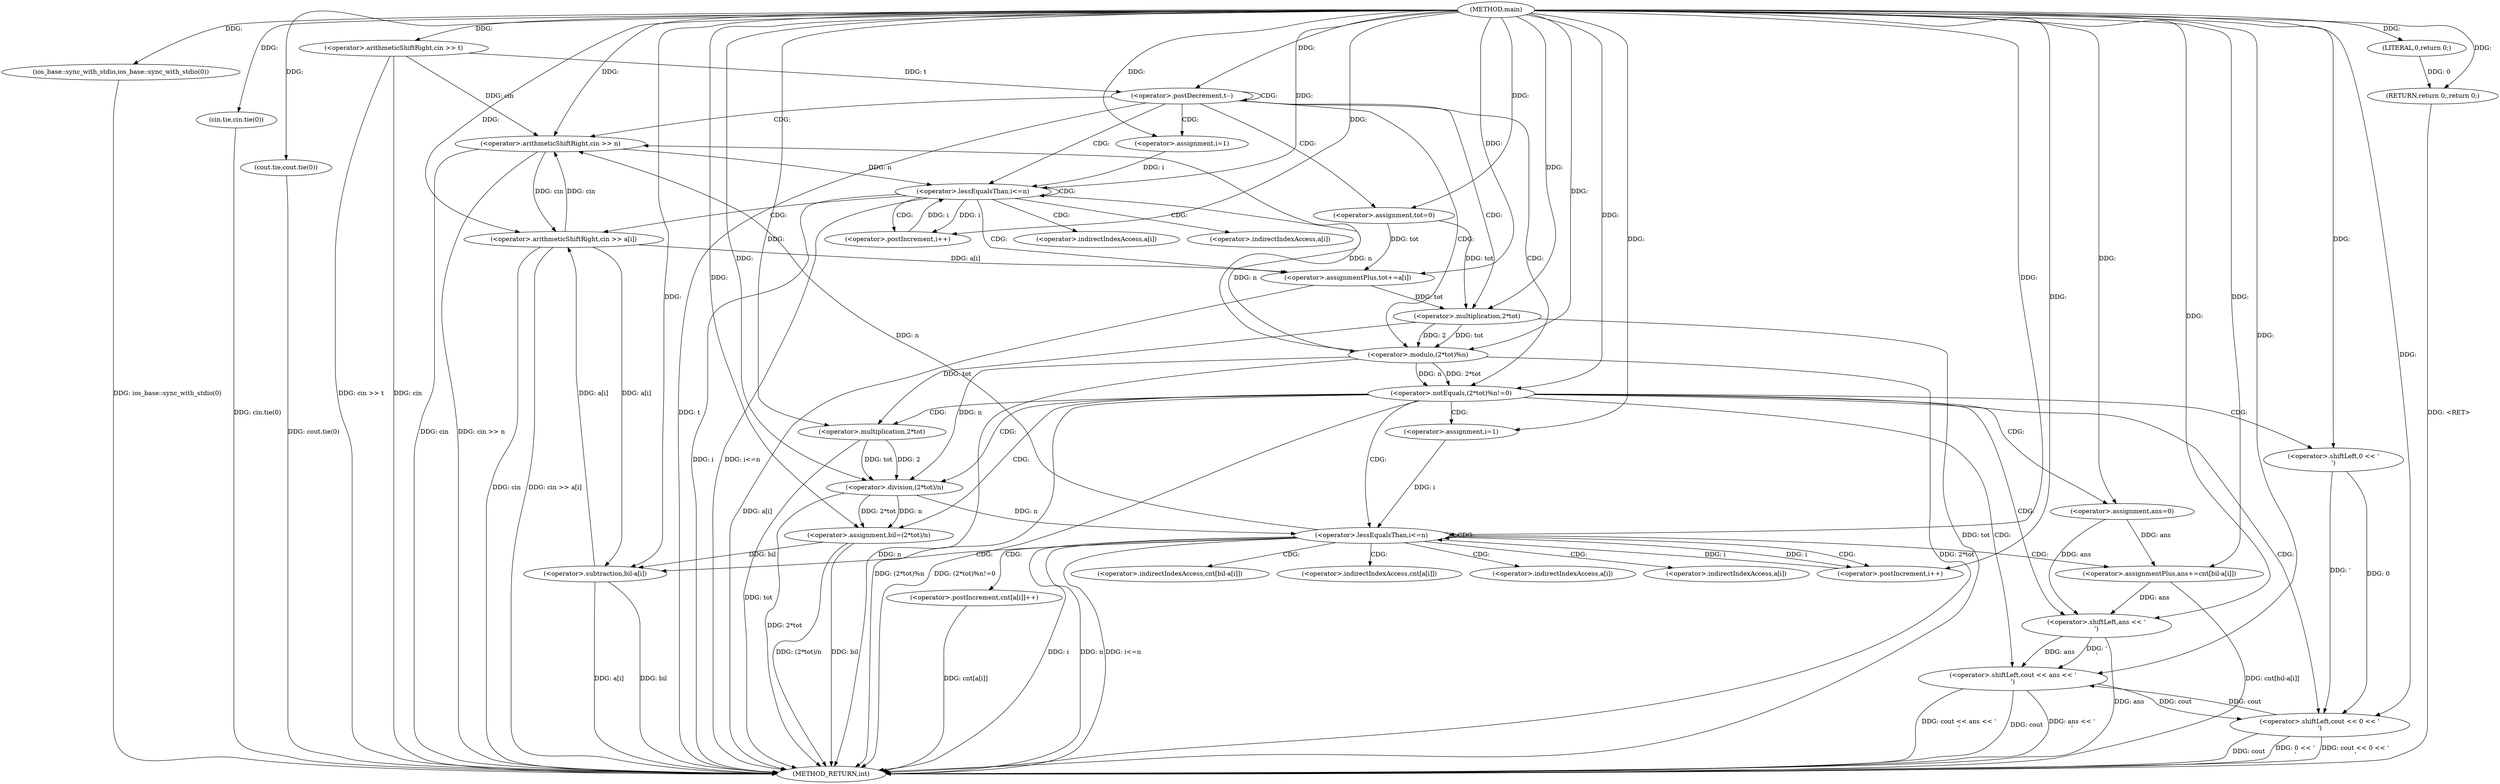 digraph "main" {  
"1000101" [label = "(METHOD,main)" ]
"1000207" [label = "(METHOD_RETURN,int)" ]
"1000103" [label = "(ios_base::sync_with_stdio,ios_base::sync_with_stdio(0))" ]
"1000105" [label = "(cin.tie,cin.tie(0))" ]
"1000107" [label = "(cout.tie,cout.tie(0))" ]
"1000111" [label = "(<operator>.arithmeticShiftRight,cin >> t)" ]
"1000205" [label = "(RETURN,return 0;,return 0;)" ]
"1000116" [label = "(<operator>.postDecrement,t--)" ]
"1000206" [label = "(LITERAL,0,return 0;)" ]
"1000119" [label = "(<operator>.arithmeticShiftRight,cin >> n)" ]
"1000122" [label = "(<operator>.assignment,tot=0)" ]
"1000163" [label = "(<operator>.assignment,bil=(2*tot)/n)" ]
"1000171" [label = "(<operator>.assignment,ans=0)" ]
"1000200" [label = "(<operator>.shiftLeft,cout << ans << '\n')" ]
"1000127" [label = "(<operator>.assignment,i=1)" ]
"1000130" [label = "(<operator>.lessEqualsThan,i<=n)" ]
"1000133" [label = "(<operator>.postIncrement,i++)" ]
"1000147" [label = "(<operator>.notEquals,(2*tot)%n!=0)" ]
"1000176" [label = "(<operator>.assignment,i=1)" ]
"1000179" [label = "(<operator>.lessEqualsThan,i<=n)" ]
"1000182" [label = "(<operator>.postIncrement,i++)" ]
"1000136" [label = "(<operator>.arithmeticShiftRight,cin >> a[i])" ]
"1000141" [label = "(<operator>.assignmentPlus,tot+=a[i])" ]
"1000155" [label = "(<operator>.shiftLeft,cout << 0 << '\n')" ]
"1000165" [label = "(<operator>.division,(2*tot)/n)" ]
"1000185" [label = "(<operator>.assignmentPlus,ans+=cnt[bil-a[i]])" ]
"1000194" [label = "(<operator>.postIncrement,cnt[a[i]]++)" ]
"1000202" [label = "(<operator>.shiftLeft,ans << '\n')" ]
"1000148" [label = "(<operator>.modulo,(2*tot)%n)" ]
"1000166" [label = "(<operator>.multiplication,2*tot)" ]
"1000149" [label = "(<operator>.multiplication,2*tot)" ]
"1000157" [label = "(<operator>.shiftLeft,0 << '\n')" ]
"1000189" [label = "(<operator>.subtraction,bil-a[i])" ]
"1000138" [label = "(<operator>.indirectIndexAccess,a[i])" ]
"1000143" [label = "(<operator>.indirectIndexAccess,a[i])" ]
"1000187" [label = "(<operator>.indirectIndexAccess,cnt[bil-a[i]])" ]
"1000195" [label = "(<operator>.indirectIndexAccess,cnt[a[i]])" ]
"1000197" [label = "(<operator>.indirectIndexAccess,a[i])" ]
"1000191" [label = "(<operator>.indirectIndexAccess,a[i])" ]
  "1000205" -> "1000207"  [ label = "DDG: <RET>"] 
  "1000103" -> "1000207"  [ label = "DDG: ios_base::sync_with_stdio(0)"] 
  "1000105" -> "1000207"  [ label = "DDG: cin.tie(0)"] 
  "1000107" -> "1000207"  [ label = "DDG: cout.tie(0)"] 
  "1000111" -> "1000207"  [ label = "DDG: cin"] 
  "1000111" -> "1000207"  [ label = "DDG: cin >> t"] 
  "1000116" -> "1000207"  [ label = "DDG: t"] 
  "1000119" -> "1000207"  [ label = "DDG: cin"] 
  "1000119" -> "1000207"  [ label = "DDG: cin >> n"] 
  "1000130" -> "1000207"  [ label = "DDG: i"] 
  "1000130" -> "1000207"  [ label = "DDG: i<=n"] 
  "1000149" -> "1000207"  [ label = "DDG: tot"] 
  "1000148" -> "1000207"  [ label = "DDG: 2*tot"] 
  "1000148" -> "1000207"  [ label = "DDG: n"] 
  "1000147" -> "1000207"  [ label = "DDG: (2*tot)%n"] 
  "1000147" -> "1000207"  [ label = "DDG: (2*tot)%n!=0"] 
  "1000163" -> "1000207"  [ label = "DDG: bil"] 
  "1000166" -> "1000207"  [ label = "DDG: tot"] 
  "1000165" -> "1000207"  [ label = "DDG: 2*tot"] 
  "1000163" -> "1000207"  [ label = "DDG: (2*tot)/n"] 
  "1000179" -> "1000207"  [ label = "DDG: i"] 
  "1000179" -> "1000207"  [ label = "DDG: n"] 
  "1000179" -> "1000207"  [ label = "DDG: i<=n"] 
  "1000200" -> "1000207"  [ label = "DDG: cout"] 
  "1000202" -> "1000207"  [ label = "DDG: ans"] 
  "1000200" -> "1000207"  [ label = "DDG: ans << '\n'"] 
  "1000200" -> "1000207"  [ label = "DDG: cout << ans << '\n'"] 
  "1000189" -> "1000207"  [ label = "DDG: bil"] 
  "1000189" -> "1000207"  [ label = "DDG: a[i]"] 
  "1000185" -> "1000207"  [ label = "DDG: cnt[bil-a[i]]"] 
  "1000194" -> "1000207"  [ label = "DDG: cnt[a[i]]"] 
  "1000155" -> "1000207"  [ label = "DDG: cout"] 
  "1000155" -> "1000207"  [ label = "DDG: 0 << '\n'"] 
  "1000155" -> "1000207"  [ label = "DDG: cout << 0 << '\n'"] 
  "1000136" -> "1000207"  [ label = "DDG: cin"] 
  "1000136" -> "1000207"  [ label = "DDG: cin >> a[i]"] 
  "1000141" -> "1000207"  [ label = "DDG: a[i]"] 
  "1000206" -> "1000205"  [ label = "DDG: 0"] 
  "1000101" -> "1000205"  [ label = "DDG: "] 
  "1000101" -> "1000103"  [ label = "DDG: "] 
  "1000101" -> "1000105"  [ label = "DDG: "] 
  "1000101" -> "1000107"  [ label = "DDG: "] 
  "1000101" -> "1000111"  [ label = "DDG: "] 
  "1000101" -> "1000206"  [ label = "DDG: "] 
  "1000111" -> "1000116"  [ label = "DDG: t"] 
  "1000101" -> "1000116"  [ label = "DDG: "] 
  "1000101" -> "1000122"  [ label = "DDG: "] 
  "1000165" -> "1000163"  [ label = "DDG: 2*tot"] 
  "1000165" -> "1000163"  [ label = "DDG: n"] 
  "1000101" -> "1000171"  [ label = "DDG: "] 
  "1000111" -> "1000119"  [ label = "DDG: cin"] 
  "1000136" -> "1000119"  [ label = "DDG: cin"] 
  "1000101" -> "1000119"  [ label = "DDG: "] 
  "1000148" -> "1000119"  [ label = "DDG: n"] 
  "1000179" -> "1000119"  [ label = "DDG: n"] 
  "1000101" -> "1000127"  [ label = "DDG: "] 
  "1000101" -> "1000163"  [ label = "DDG: "] 
  "1000101" -> "1000176"  [ label = "DDG: "] 
  "1000155" -> "1000200"  [ label = "DDG: cout"] 
  "1000101" -> "1000200"  [ label = "DDG: "] 
  "1000202" -> "1000200"  [ label = "DDG: ans"] 
  "1000202" -> "1000200"  [ label = "DDG: '\n'"] 
  "1000127" -> "1000130"  [ label = "DDG: i"] 
  "1000133" -> "1000130"  [ label = "DDG: i"] 
  "1000101" -> "1000130"  [ label = "DDG: "] 
  "1000119" -> "1000130"  [ label = "DDG: n"] 
  "1000130" -> "1000133"  [ label = "DDG: i"] 
  "1000101" -> "1000133"  [ label = "DDG: "] 
  "1000136" -> "1000141"  [ label = "DDG: a[i]"] 
  "1000148" -> "1000147"  [ label = "DDG: n"] 
  "1000148" -> "1000147"  [ label = "DDG: 2*tot"] 
  "1000101" -> "1000147"  [ label = "DDG: "] 
  "1000166" -> "1000165"  [ label = "DDG: tot"] 
  "1000166" -> "1000165"  [ label = "DDG: 2"] 
  "1000148" -> "1000165"  [ label = "DDG: n"] 
  "1000101" -> "1000165"  [ label = "DDG: "] 
  "1000176" -> "1000179"  [ label = "DDG: i"] 
  "1000182" -> "1000179"  [ label = "DDG: i"] 
  "1000101" -> "1000179"  [ label = "DDG: "] 
  "1000165" -> "1000179"  [ label = "DDG: n"] 
  "1000179" -> "1000182"  [ label = "DDG: i"] 
  "1000101" -> "1000182"  [ label = "DDG: "] 
  "1000171" -> "1000202"  [ label = "DDG: ans"] 
  "1000185" -> "1000202"  [ label = "DDG: ans"] 
  "1000101" -> "1000202"  [ label = "DDG: "] 
  "1000119" -> "1000136"  [ label = "DDG: cin"] 
  "1000101" -> "1000136"  [ label = "DDG: "] 
  "1000189" -> "1000136"  [ label = "DDG: a[i]"] 
  "1000122" -> "1000141"  [ label = "DDG: tot"] 
  "1000101" -> "1000141"  [ label = "DDG: "] 
  "1000149" -> "1000148"  [ label = "DDG: tot"] 
  "1000149" -> "1000148"  [ label = "DDG: 2"] 
  "1000130" -> "1000148"  [ label = "DDG: n"] 
  "1000101" -> "1000148"  [ label = "DDG: "] 
  "1000200" -> "1000155"  [ label = "DDG: cout"] 
  "1000101" -> "1000155"  [ label = "DDG: "] 
  "1000157" -> "1000155"  [ label = "DDG: '\n'"] 
  "1000157" -> "1000155"  [ label = "DDG: 0"] 
  "1000101" -> "1000166"  [ label = "DDG: "] 
  "1000149" -> "1000166"  [ label = "DDG: tot"] 
  "1000171" -> "1000185"  [ label = "DDG: ans"] 
  "1000101" -> "1000185"  [ label = "DDG: "] 
  "1000101" -> "1000149"  [ label = "DDG: "] 
  "1000122" -> "1000149"  [ label = "DDG: tot"] 
  "1000141" -> "1000149"  [ label = "DDG: tot"] 
  "1000101" -> "1000157"  [ label = "DDG: "] 
  "1000163" -> "1000189"  [ label = "DDG: bil"] 
  "1000101" -> "1000189"  [ label = "DDG: "] 
  "1000136" -> "1000189"  [ label = "DDG: a[i]"] 
  "1000116" -> "1000127"  [ label = "CDG: "] 
  "1000116" -> "1000119"  [ label = "CDG: "] 
  "1000116" -> "1000148"  [ label = "CDG: "] 
  "1000116" -> "1000149"  [ label = "CDG: "] 
  "1000116" -> "1000122"  [ label = "CDG: "] 
  "1000116" -> "1000116"  [ label = "CDG: "] 
  "1000116" -> "1000147"  [ label = "CDG: "] 
  "1000116" -> "1000130"  [ label = "CDG: "] 
  "1000130" -> "1000141"  [ label = "CDG: "] 
  "1000130" -> "1000133"  [ label = "CDG: "] 
  "1000130" -> "1000136"  [ label = "CDG: "] 
  "1000130" -> "1000143"  [ label = "CDG: "] 
  "1000130" -> "1000130"  [ label = "CDG: "] 
  "1000130" -> "1000138"  [ label = "CDG: "] 
  "1000147" -> "1000200"  [ label = "CDG: "] 
  "1000147" -> "1000166"  [ label = "CDG: "] 
  "1000147" -> "1000165"  [ label = "CDG: "] 
  "1000147" -> "1000157"  [ label = "CDG: "] 
  "1000147" -> "1000163"  [ label = "CDG: "] 
  "1000147" -> "1000155"  [ label = "CDG: "] 
  "1000147" -> "1000202"  [ label = "CDG: "] 
  "1000147" -> "1000171"  [ label = "CDG: "] 
  "1000147" -> "1000179"  [ label = "CDG: "] 
  "1000147" -> "1000176"  [ label = "CDG: "] 
  "1000179" -> "1000191"  [ label = "CDG: "] 
  "1000179" -> "1000182"  [ label = "CDG: "] 
  "1000179" -> "1000195"  [ label = "CDG: "] 
  "1000179" -> "1000197"  [ label = "CDG: "] 
  "1000179" -> "1000189"  [ label = "CDG: "] 
  "1000179" -> "1000179"  [ label = "CDG: "] 
  "1000179" -> "1000194"  [ label = "CDG: "] 
  "1000179" -> "1000187"  [ label = "CDG: "] 
  "1000179" -> "1000185"  [ label = "CDG: "] 
}
